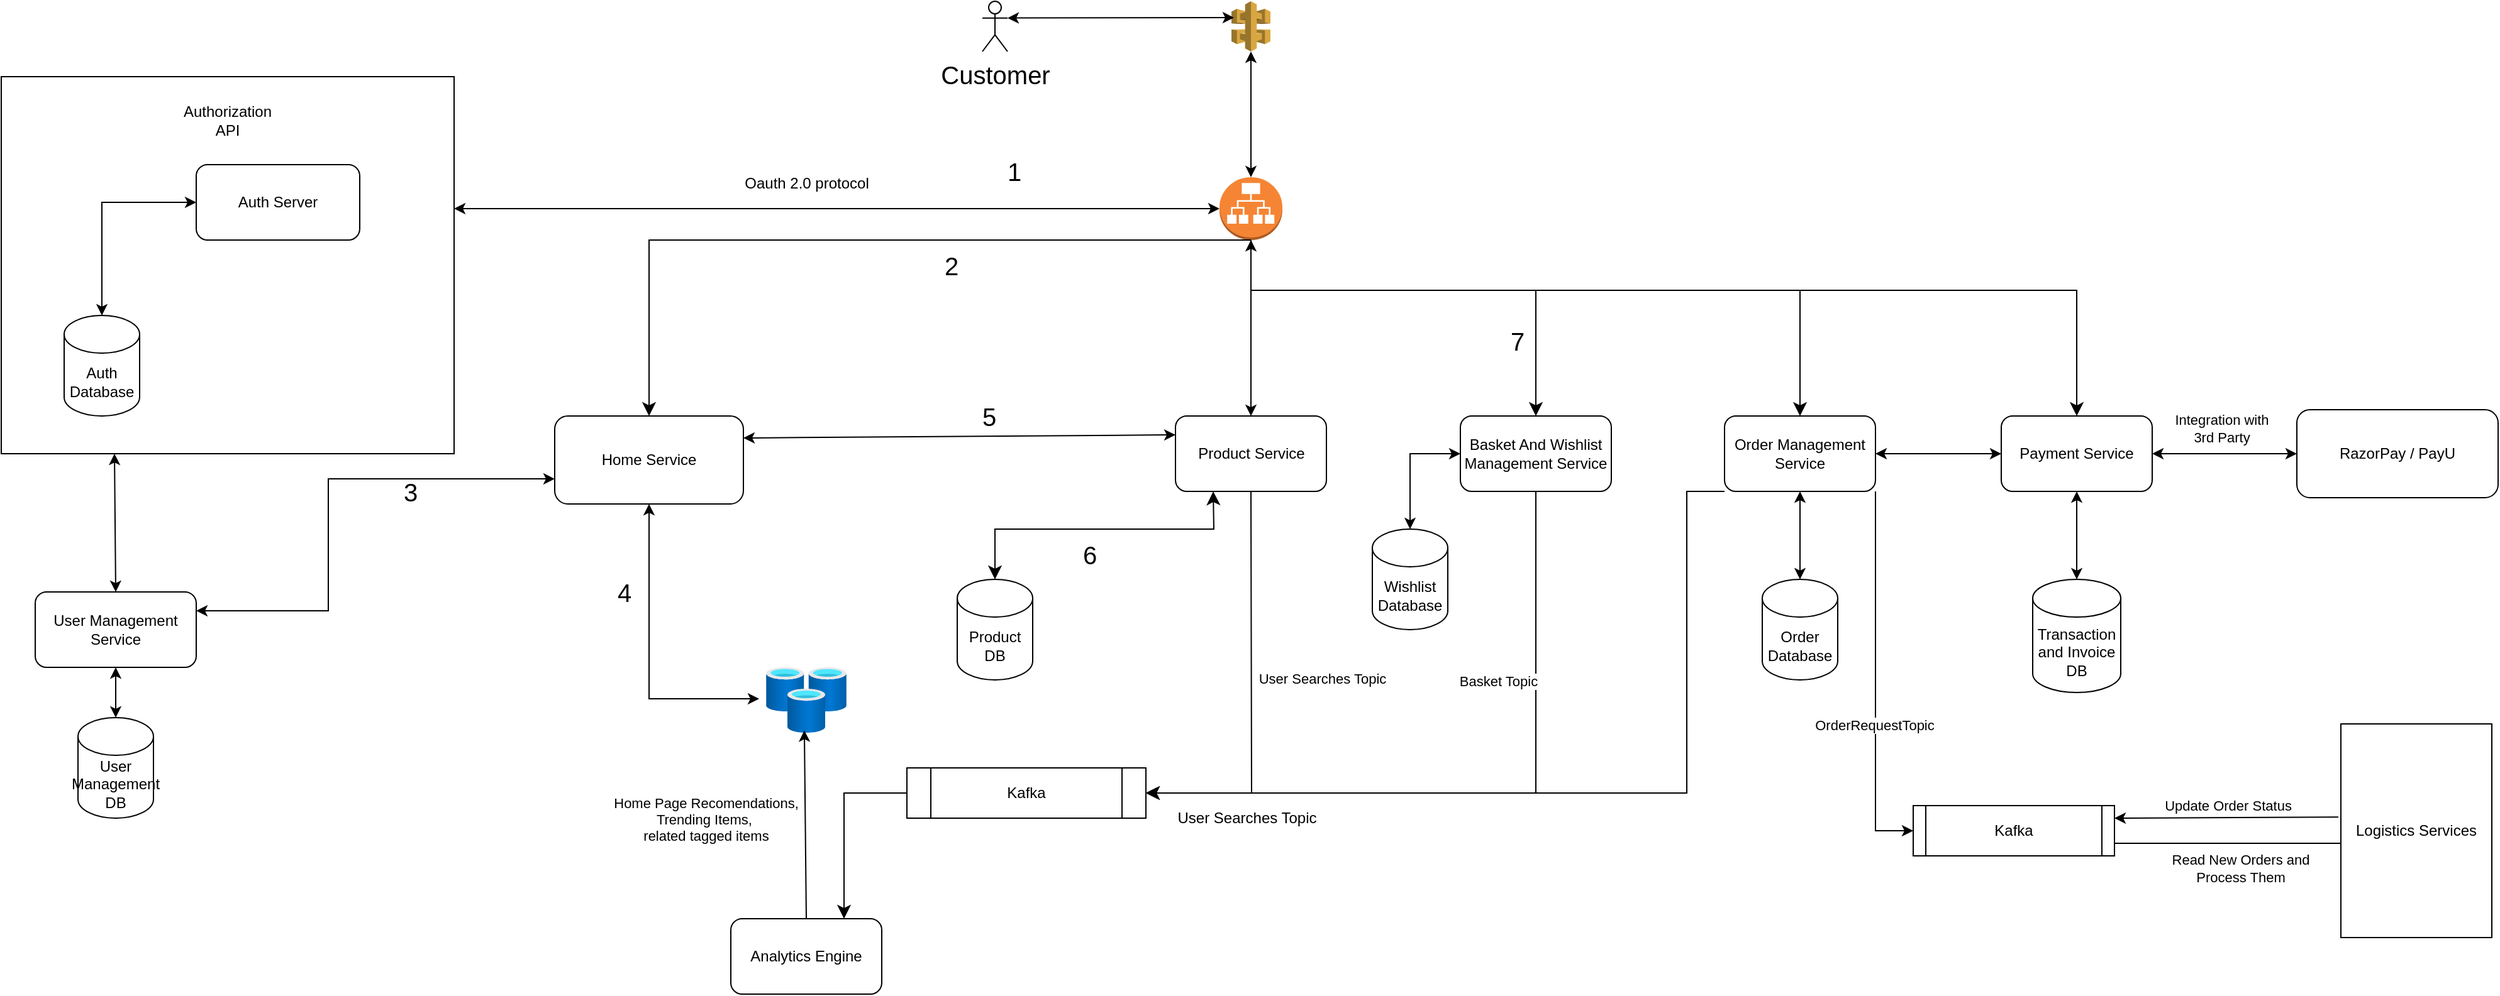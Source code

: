 <mxfile version="20.8.18" type="github">
  <diagram id="kgpKYQtTHZ0yAKxKKP6v" name="Page-1">
    <mxGraphModel dx="2970" dy="1147" grid="1" gridSize="10" guides="1" tooltips="1" connect="1" arrows="1" fold="1" page="1" pageScale="1" pageWidth="850" pageHeight="1100" math="0" shadow="0">
      <root>
        <mxCell id="0" />
        <mxCell id="1" parent="0" />
        <mxCell id="Ht2DcV2oqB-h3OpvBvaP-56" value="" style="rounded=0;whiteSpace=wrap;html=1;points=[[0,0,0,0,0],[0,0.25,0,0,0],[0,0.5,0,0,0],[0,0.75,0,0,0],[0,1,0,0,0],[0.25,0,0,0,0],[0.25,1,0,0,0],[0.5,0,0,0,0],[0.5,1,0,0,0],[0.75,0,0,0,0],[0.75,1,0,0,0],[1,0,0,0,0],[1,0.25,0,0,0],[1,0.5,0,0,0],[1,0.75,0,0,0],[1,1,0,0,0]];" vertex="1" parent="1">
          <mxGeometry x="-550" y="220" width="360" height="300" as="geometry" />
        </mxCell>
        <mxCell id="Ht2DcV2oqB-h3OpvBvaP-3" value="" style="outlineConnect=0;dashed=0;verticalLabelPosition=bottom;verticalAlign=top;align=center;html=1;shape=mxgraph.aws3.api_gateway;fillColor=#D9A741;gradientColor=none;" vertex="1" parent="1">
          <mxGeometry x="428" y="160" width="31" height="40" as="geometry" />
        </mxCell>
        <mxCell id="Ht2DcV2oqB-h3OpvBvaP-4" value="" style="outlineConnect=0;dashed=0;verticalLabelPosition=bottom;verticalAlign=top;align=center;html=1;shape=mxgraph.aws3.application_load_balancer;fillColor=#F58534;gradientColor=none;" vertex="1" parent="1">
          <mxGeometry x="418.5" y="300" width="50" height="50" as="geometry" />
        </mxCell>
        <mxCell id="Ht2DcV2oqB-h3OpvBvaP-6" value="" style="endArrow=classic;startArrow=classic;html=1;rounded=0;entryX=0.5;entryY=1;entryDx=0;entryDy=0;entryPerimeter=0;exitX=0.5;exitY=0;exitDx=0;exitDy=0;exitPerimeter=0;" edge="1" parent="1" source="Ht2DcV2oqB-h3OpvBvaP-4" target="Ht2DcV2oqB-h3OpvBvaP-3">
          <mxGeometry width="50" height="50" relative="1" as="geometry">
            <mxPoint x="400" y="330" as="sourcePoint" />
            <mxPoint x="450" y="280" as="targetPoint" />
          </mxGeometry>
        </mxCell>
        <mxCell id="Ht2DcV2oqB-h3OpvBvaP-8" value="" style="endArrow=classic;startArrow=classic;html=1;rounded=0;entryX=0;entryY=0.5;entryDx=0;entryDy=0;entryPerimeter=0;" edge="1" parent="1" target="Ht2DcV2oqB-h3OpvBvaP-4">
          <mxGeometry width="50" height="50" relative="1" as="geometry">
            <mxPoint x="-190" y="325" as="sourcePoint" />
            <mxPoint x="450" y="280" as="targetPoint" />
          </mxGeometry>
        </mxCell>
        <mxCell id="Ht2DcV2oqB-h3OpvBvaP-9" value="Oauth 2.0 protocol" style="text;html=1;align=center;verticalAlign=middle;resizable=0;points=[];autosize=1;strokeColor=none;fillColor=none;" vertex="1" parent="1">
          <mxGeometry x="30" y="290" width="120" height="30" as="geometry" />
        </mxCell>
        <mxCell id="Ht2DcV2oqB-h3OpvBvaP-11" value="1" style="text;html=1;align=center;verticalAlign=middle;resizable=0;points=[];autosize=1;strokeColor=none;fillColor=none;strokeWidth=1;fontSize=20;" vertex="1" parent="1">
          <mxGeometry x="240" y="275" width="30" height="40" as="geometry" />
        </mxCell>
        <mxCell id="Ht2DcV2oqB-h3OpvBvaP-12" value="User Management Service" style="rounded=1;whiteSpace=wrap;html=1;" vertex="1" parent="1">
          <mxGeometry x="-523" y="630" width="128" height="60" as="geometry" />
        </mxCell>
        <mxCell id="Ht2DcV2oqB-h3OpvBvaP-16" value="Product Service" style="rounded=1;whiteSpace=wrap;html=1;" vertex="1" parent="1">
          <mxGeometry x="383.5" y="490" width="120" height="60" as="geometry" />
        </mxCell>
        <mxCell id="Ht2DcV2oqB-h3OpvBvaP-17" value="Basket And Wishlist Management Service" style="rounded=1;whiteSpace=wrap;html=1;" vertex="1" parent="1">
          <mxGeometry x="610" y="490" width="120" height="60" as="geometry" />
        </mxCell>
        <mxCell id="Ht2DcV2oqB-h3OpvBvaP-18" value="Payment Service" style="rounded=1;whiteSpace=wrap;html=1;" vertex="1" parent="1">
          <mxGeometry x="1040" y="490" width="120" height="60" as="geometry" />
        </mxCell>
        <mxCell id="Ht2DcV2oqB-h3OpvBvaP-46" style="edgeStyle=orthogonalEdgeStyle;rounded=0;orthogonalLoop=1;jettySize=auto;html=1;exitX=1;exitY=1;exitDx=0;exitDy=0;entryX=0;entryY=0.5;entryDx=0;entryDy=0;" edge="1" parent="1" source="Ht2DcV2oqB-h3OpvBvaP-19" target="Ht2DcV2oqB-h3OpvBvaP-45">
          <mxGeometry relative="1" as="geometry">
            <Array as="points">
              <mxPoint x="940" y="820" />
            </Array>
          </mxGeometry>
        </mxCell>
        <mxCell id="Ht2DcV2oqB-h3OpvBvaP-78" value="OrderRequestTopic" style="edgeLabel;html=1;align=center;verticalAlign=middle;resizable=0;points=[];" vertex="1" connectable="0" parent="Ht2DcV2oqB-h3OpvBvaP-46">
          <mxGeometry x="0.237" y="-1" relative="1" as="geometry">
            <mxPoint as="offset" />
          </mxGeometry>
        </mxCell>
        <mxCell id="Ht2DcV2oqB-h3OpvBvaP-19" value="Order Management Service" style="rounded=1;whiteSpace=wrap;html=1;" vertex="1" parent="1">
          <mxGeometry x="820" y="490" width="120" height="60" as="geometry" />
        </mxCell>
        <mxCell id="Ht2DcV2oqB-h3OpvBvaP-20" value="Analytics Engine" style="rounded=1;whiteSpace=wrap;html=1;" vertex="1" parent="1">
          <mxGeometry x="30" y="890" width="120" height="60" as="geometry" />
        </mxCell>
        <mxCell id="Ht2DcV2oqB-h3OpvBvaP-22" value="Kafka" style="shape=process;whiteSpace=wrap;html=1;backgroundOutline=1;" vertex="1" parent="1">
          <mxGeometry x="170" y="770" width="190" height="40" as="geometry" />
        </mxCell>
        <mxCell id="Ht2DcV2oqB-h3OpvBvaP-27" value="" style="edgeStyle=segmentEdgeStyle;endArrow=classic;html=1;curved=0;rounded=0;endSize=8;startSize=8;sourcePerimeterSpacing=0;targetPerimeterSpacing=0;exitX=0.5;exitY=1;exitDx=0;exitDy=0;exitPerimeter=0;entryX=0.5;entryY=0;entryDx=0;entryDy=0;" edge="1" parent="1" source="Ht2DcV2oqB-h3OpvBvaP-4" target="Ht2DcV2oqB-h3OpvBvaP-19">
          <mxGeometry width="100" relative="1" as="geometry">
            <mxPoint x="510" y="340" as="sourcePoint" />
            <mxPoint x="610" y="380" as="targetPoint" />
            <Array as="points">
              <mxPoint x="444" y="390" />
              <mxPoint x="880" y="390" />
            </Array>
          </mxGeometry>
        </mxCell>
        <mxCell id="Ht2DcV2oqB-h3OpvBvaP-29" value="" style="edgeStyle=segmentEdgeStyle;endArrow=classic;html=1;curved=0;rounded=0;endSize=8;startSize=8;sourcePerimeterSpacing=0;targetPerimeterSpacing=0;exitX=0.5;exitY=1;exitDx=0;exitDy=0;exitPerimeter=0;entryX=0.5;entryY=0;entryDx=0;entryDy=0;" edge="1" parent="1" source="Ht2DcV2oqB-h3OpvBvaP-4" target="Ht2DcV2oqB-h3OpvBvaP-17">
          <mxGeometry width="100" relative="1" as="geometry">
            <mxPoint x="850" y="340" as="sourcePoint" />
            <mxPoint x="950" y="380" as="targetPoint" />
            <Array as="points">
              <mxPoint x="444" y="390" />
              <mxPoint x="670" y="390" />
            </Array>
          </mxGeometry>
        </mxCell>
        <mxCell id="Ht2DcV2oqB-h3OpvBvaP-31" value="" style="edgeStyle=segmentEdgeStyle;endArrow=classic;html=1;curved=0;rounded=0;endSize=8;startSize=8;sourcePerimeterSpacing=0;targetPerimeterSpacing=0;exitX=0.5;exitY=1;exitDx=0;exitDy=0;entryX=1;entryY=0.5;entryDx=0;entryDy=0;" edge="1" parent="1" source="Ht2DcV2oqB-h3OpvBvaP-17" target="Ht2DcV2oqB-h3OpvBvaP-22">
          <mxGeometry width="100" relative="1" as="geometry">
            <mxPoint x="800" y="580" as="sourcePoint" />
            <mxPoint x="470" y="730" as="targetPoint" />
            <Array as="points">
              <mxPoint x="670" y="790" />
            </Array>
          </mxGeometry>
        </mxCell>
        <mxCell id="Ht2DcV2oqB-h3OpvBvaP-69" value="Basket Topic" style="edgeLabel;html=1;align=center;verticalAlign=middle;resizable=0;points=[];rotation=0;" vertex="1" connectable="0" parent="Ht2DcV2oqB-h3OpvBvaP-31">
          <mxGeometry x="-0.799" y="-1" relative="1" as="geometry">
            <mxPoint x="-29" y="95" as="offset" />
          </mxGeometry>
        </mxCell>
        <mxCell id="Ht2DcV2oqB-h3OpvBvaP-35" value="User Searches Topic" style="endArrow=classic;html=1;rounded=0;exitX=0.5;exitY=1;exitDx=0;exitDy=0;entryX=1;entryY=0.5;entryDx=0;entryDy=0;" edge="1" parent="1" source="Ht2DcV2oqB-h3OpvBvaP-16" target="Ht2DcV2oqB-h3OpvBvaP-22">
          <mxGeometry x="-0.073" y="56" width="50" height="50" relative="1" as="geometry">
            <mxPoint x="320" y="550" as="sourcePoint" />
            <mxPoint x="370" y="500" as="targetPoint" />
            <Array as="points">
              <mxPoint x="444" y="790" />
            </Array>
            <mxPoint y="-1" as="offset" />
          </mxGeometry>
        </mxCell>
        <mxCell id="Ht2DcV2oqB-h3OpvBvaP-37" value="" style="edgeStyle=segmentEdgeStyle;endArrow=classic;html=1;curved=0;rounded=0;endSize=8;startSize=8;sourcePerimeterSpacing=0;targetPerimeterSpacing=0;entryX=0.75;entryY=0;entryDx=0;entryDy=0;exitX=0;exitY=0.5;exitDx=0;exitDy=0;" edge="1" parent="1" source="Ht2DcV2oqB-h3OpvBvaP-22" target="Ht2DcV2oqB-h3OpvBvaP-20">
          <mxGeometry width="100" relative="1" as="geometry">
            <mxPoint x="310" y="920" as="sourcePoint" />
            <mxPoint x="410" y="960" as="targetPoint" />
            <Array as="points">
              <mxPoint x="120" y="790" />
            </Array>
          </mxGeometry>
        </mxCell>
        <mxCell id="Ht2DcV2oqB-h3OpvBvaP-38" value="" style="aspect=fixed;html=1;points=[];align=center;image;fontSize=12;image=img/lib/azure2/databases/Cache_Redis.svg;" vertex="1" parent="1">
          <mxGeometry x="58" y="690" width="64" height="52" as="geometry" />
        </mxCell>
        <mxCell id="Ht2DcV2oqB-h3OpvBvaP-39" value="Home Page Recomendations,&lt;br&gt;Trending Items,&amp;nbsp;&lt;br&gt;related tagged items" style="endArrow=classic;html=1;rounded=0;exitX=0.5;exitY=0;exitDx=0;exitDy=0;entryX=0.476;entryY=0.965;entryDx=0;entryDy=0;entryPerimeter=0;" edge="1" parent="1" source="Ht2DcV2oqB-h3OpvBvaP-20" target="Ht2DcV2oqB-h3OpvBvaP-38">
          <mxGeometry x="0.079" y="79" width="50" height="50" relative="1" as="geometry">
            <mxPoint x="320" y="550" as="sourcePoint" />
            <mxPoint x="370" y="500" as="targetPoint" />
            <mxPoint y="1" as="offset" />
          </mxGeometry>
        </mxCell>
        <mxCell id="Ht2DcV2oqB-h3OpvBvaP-42" value="User Management DB" style="shape=cylinder3;whiteSpace=wrap;html=1;boundedLbl=1;backgroundOutline=1;size=15;" vertex="1" parent="1">
          <mxGeometry x="-489" y="730" width="60" height="80" as="geometry" />
        </mxCell>
        <mxCell id="Ht2DcV2oqB-h3OpvBvaP-43" value="Order Database" style="shape=cylinder3;whiteSpace=wrap;html=1;boundedLbl=1;backgroundOutline=1;size=15;" vertex="1" parent="1">
          <mxGeometry x="850" y="620" width="60" height="80" as="geometry" />
        </mxCell>
        <mxCell id="Ht2DcV2oqB-h3OpvBvaP-44" value="" style="endArrow=classic;startArrow=classic;html=1;rounded=0;entryX=0.5;entryY=1;entryDx=0;entryDy=0;exitX=0.5;exitY=0;exitDx=0;exitDy=0;exitPerimeter=0;" edge="1" parent="1" source="Ht2DcV2oqB-h3OpvBvaP-43" target="Ht2DcV2oqB-h3OpvBvaP-19">
          <mxGeometry width="50" height="50" relative="1" as="geometry">
            <mxPoint x="320" y="540" as="sourcePoint" />
            <mxPoint x="370" y="490" as="targetPoint" />
          </mxGeometry>
        </mxCell>
        <mxCell id="Ht2DcV2oqB-h3OpvBvaP-83" value="Read New Orders and &lt;br&gt;Process Them" style="edgeStyle=orthogonalEdgeStyle;rounded=0;orthogonalLoop=1;jettySize=auto;html=1;exitX=1;exitY=0.75;exitDx=0;exitDy=0;entryX=0.014;entryY=0.559;entryDx=0;entryDy=0;entryPerimeter=0;" edge="1" parent="1" source="Ht2DcV2oqB-h3OpvBvaP-45" target="Ht2DcV2oqB-h3OpvBvaP-75">
          <mxGeometry x="-0.084" y="-20" relative="1" as="geometry">
            <Array as="points">
              <mxPoint x="1330" y="830" />
              <mxPoint x="1330" y="830" />
            </Array>
            <mxPoint as="offset" />
          </mxGeometry>
        </mxCell>
        <mxCell id="Ht2DcV2oqB-h3OpvBvaP-45" value="Kafka" style="shape=process;whiteSpace=wrap;html=1;backgroundOutline=1;size=0.062;" vertex="1" parent="1">
          <mxGeometry x="970" y="800" width="160" height="40" as="geometry" />
        </mxCell>
        <mxCell id="Ht2DcV2oqB-h3OpvBvaP-48" value="RazorPay / PayU" style="rounded=1;whiteSpace=wrap;html=1;" vertex="1" parent="1">
          <mxGeometry x="1275" y="485" width="160" height="70" as="geometry" />
        </mxCell>
        <mxCell id="Ht2DcV2oqB-h3OpvBvaP-58" value="Auth Database" style="shape=cylinder3;whiteSpace=wrap;html=1;boundedLbl=1;backgroundOutline=1;size=15;" vertex="1" parent="1">
          <mxGeometry x="-500" y="410" width="60" height="80" as="geometry" />
        </mxCell>
        <mxCell id="Ht2DcV2oqB-h3OpvBvaP-59" value="" style="endArrow=classic;startArrow=classic;html=1;rounded=0;exitX=0.5;exitY=0;exitDx=0;exitDy=0;exitPerimeter=0;entryX=0;entryY=0.5;entryDx=0;entryDy=0;" edge="1" parent="1" source="Ht2DcV2oqB-h3OpvBvaP-58" target="Ht2DcV2oqB-h3OpvBvaP-57">
          <mxGeometry width="50" height="50" relative="1" as="geometry">
            <mxPoint x="340" y="330" as="sourcePoint" />
            <mxPoint x="390" y="280" as="targetPoint" />
            <Array as="points">
              <mxPoint x="-470" y="320" />
            </Array>
          </mxGeometry>
        </mxCell>
        <mxCell id="Ht2DcV2oqB-h3OpvBvaP-57" value="Auth Server" style="rounded=1;whiteSpace=wrap;html=1;" vertex="1" parent="1">
          <mxGeometry x="-395" y="290" width="130" height="60" as="geometry" />
        </mxCell>
        <mxCell id="Ht2DcV2oqB-h3OpvBvaP-60" value="Integration with &lt;br&gt;3rd Party" style="endArrow=classic;startArrow=classic;html=1;rounded=0;entryX=0;entryY=0.5;entryDx=0;entryDy=0;exitX=1;exitY=0.5;exitDx=0;exitDy=0;" edge="1" parent="1" source="Ht2DcV2oqB-h3OpvBvaP-18" target="Ht2DcV2oqB-h3OpvBvaP-48">
          <mxGeometry x="-0.067" y="20" width="50" height="50" relative="1" as="geometry">
            <mxPoint x="1030" y="500" as="sourcePoint" />
            <mxPoint x="1080" y="450" as="targetPoint" />
            <mxPoint x="1" as="offset" />
          </mxGeometry>
        </mxCell>
        <mxCell id="Ht2DcV2oqB-h3OpvBvaP-61" value="Transaction and Invoice DB" style="shape=cylinder3;whiteSpace=wrap;html=1;boundedLbl=1;backgroundOutline=1;size=15;" vertex="1" parent="1">
          <mxGeometry x="1065" y="620" width="70" height="90" as="geometry" />
        </mxCell>
        <mxCell id="Ht2DcV2oqB-h3OpvBvaP-62" value="" style="endArrow=classic;startArrow=classic;html=1;rounded=0;entryX=0.5;entryY=1;entryDx=0;entryDy=0;exitX=0.5;exitY=0;exitDx=0;exitDy=0;exitPerimeter=0;" edge="1" parent="1" source="Ht2DcV2oqB-h3OpvBvaP-61" target="Ht2DcV2oqB-h3OpvBvaP-18">
          <mxGeometry width="50" height="50" relative="1" as="geometry">
            <mxPoint x="1030" y="500" as="sourcePoint" />
            <mxPoint x="1080" y="450" as="targetPoint" />
          </mxGeometry>
        </mxCell>
        <mxCell id="Ht2DcV2oqB-h3OpvBvaP-63" value="" style="edgeStyle=segmentEdgeStyle;endArrow=classic;html=1;curved=0;rounded=0;endSize=8;startSize=8;sourcePerimeterSpacing=0;targetPerimeterSpacing=0;exitX=0.5;exitY=1;exitDx=0;exitDy=0;exitPerimeter=0;entryX=0.5;entryY=0;entryDx=0;entryDy=0;" edge="1" parent="1" source="Ht2DcV2oqB-h3OpvBvaP-4" target="Ht2DcV2oqB-h3OpvBvaP-18">
          <mxGeometry width="100" relative="1" as="geometry">
            <mxPoint x="960" y="260" as="sourcePoint" />
            <mxPoint x="1060" y="300" as="targetPoint" />
            <Array as="points">
              <mxPoint x="444" y="390" />
              <mxPoint x="1100" y="390" />
            </Array>
          </mxGeometry>
        </mxCell>
        <mxCell id="Ht2DcV2oqB-h3OpvBvaP-64" value="" style="endArrow=classic;startArrow=classic;html=1;rounded=0;entryX=0.5;entryY=1;entryDx=0;entryDy=0;entryPerimeter=0;exitX=0.5;exitY=0;exitDx=0;exitDy=0;" edge="1" parent="1" source="Ht2DcV2oqB-h3OpvBvaP-16" target="Ht2DcV2oqB-h3OpvBvaP-4">
          <mxGeometry width="50" height="50" relative="1" as="geometry">
            <mxPoint x="480" y="490" as="sourcePoint" />
            <mxPoint x="530" y="440" as="targetPoint" />
          </mxGeometry>
        </mxCell>
        <mxCell id="Ht2DcV2oqB-h3OpvBvaP-65" value="" style="endArrow=classic;startArrow=classic;html=1;rounded=0;entryX=0;entryY=0.5;entryDx=0;entryDy=0;exitX=1;exitY=0.5;exitDx=0;exitDy=0;" edge="1" parent="1" source="Ht2DcV2oqB-h3OpvBvaP-19" target="Ht2DcV2oqB-h3OpvBvaP-18">
          <mxGeometry width="50" height="50" relative="1" as="geometry">
            <mxPoint x="810" y="490" as="sourcePoint" />
            <mxPoint x="860" y="440" as="targetPoint" />
          </mxGeometry>
        </mxCell>
        <mxCell id="Ht2DcV2oqB-h3OpvBvaP-66" value="" style="edgeStyle=segmentEdgeStyle;endArrow=classic;html=1;curved=0;rounded=0;endSize=8;startSize=8;sourcePerimeterSpacing=0;targetPerimeterSpacing=0;exitX=0;exitY=1;exitDx=0;exitDy=0;entryX=1;entryY=0.5;entryDx=0;entryDy=0;" edge="1" parent="1" source="Ht2DcV2oqB-h3OpvBvaP-19" target="Ht2DcV2oqB-h3OpvBvaP-22">
          <mxGeometry width="100" relative="1" as="geometry">
            <mxPoint x="720" y="850" as="sourcePoint" />
            <mxPoint x="820" y="890" as="targetPoint" />
            <Array as="points">
              <mxPoint x="790" y="550" />
              <mxPoint x="790" y="790" />
            </Array>
          </mxGeometry>
        </mxCell>
        <mxCell id="Ht2DcV2oqB-h3OpvBvaP-67" value="User Searches Topic" style="text;html=1;align=center;verticalAlign=middle;resizable=0;points=[];autosize=1;strokeColor=none;fillColor=none;" vertex="1" parent="1">
          <mxGeometry x="375" y="795" width="130" height="30" as="geometry" />
        </mxCell>
        <mxCell id="Ht2DcV2oqB-h3OpvBvaP-70" value="" style="endArrow=classic;startArrow=classic;html=1;rounded=0;exitX=0.5;exitY=0;exitDx=0;exitDy=0;exitPerimeter=0;entryX=0.5;entryY=1;entryDx=0;entryDy=0;" edge="1" parent="1" source="Ht2DcV2oqB-h3OpvBvaP-42" target="Ht2DcV2oqB-h3OpvBvaP-12">
          <mxGeometry width="50" height="50" relative="1" as="geometry">
            <mxPoint x="530" y="530" as="sourcePoint" />
            <mxPoint x="580" y="480" as="targetPoint" />
          </mxGeometry>
        </mxCell>
        <mxCell id="Ht2DcV2oqB-h3OpvBvaP-72" value="" style="endArrow=classic;startArrow=classic;html=1;rounded=0;movable=1;resizable=1;rotatable=1;deletable=1;editable=1;locked=0;connectable=1;exitX=0.25;exitY=1;exitDx=0;exitDy=0;exitPerimeter=0;entryX=0.5;entryY=0;entryDx=0;entryDy=0;" edge="1" parent="1" source="Ht2DcV2oqB-h3OpvBvaP-56" target="Ht2DcV2oqB-h3OpvBvaP-12">
          <mxGeometry width="50" height="50" relative="1" as="geometry">
            <mxPoint x="-190" y="525" as="sourcePoint" />
            <mxPoint x="-460" y="640" as="targetPoint" />
          </mxGeometry>
        </mxCell>
        <mxCell id="Ht2DcV2oqB-h3OpvBvaP-75" value="Logistics Services" style="rounded=0;whiteSpace=wrap;html=1;" vertex="1" parent="1">
          <mxGeometry x="1310" y="735" width="120" height="170" as="geometry" />
        </mxCell>
        <mxCell id="Ht2DcV2oqB-h3OpvBvaP-84" value="Update Order Status" style="endArrow=classic;html=1;rounded=0;entryX=1;entryY=0.25;entryDx=0;entryDy=0;exitX=-0.017;exitY=0.436;exitDx=0;exitDy=0;exitPerimeter=0;" edge="1" parent="1" source="Ht2DcV2oqB-h3OpvBvaP-75" target="Ht2DcV2oqB-h3OpvBvaP-45">
          <mxGeometry x="-0.009" y="-10" width="50" height="50" relative="1" as="geometry">
            <mxPoint x="1130" y="720" as="sourcePoint" />
            <mxPoint x="1180" y="670" as="targetPoint" />
            <mxPoint as="offset" />
          </mxGeometry>
        </mxCell>
        <mxCell id="Ht2DcV2oqB-h3OpvBvaP-87" value="Authorization API" style="text;html=1;strokeColor=none;fillColor=none;align=center;verticalAlign=middle;whiteSpace=wrap;rounded=0;" vertex="1" parent="1">
          <mxGeometry x="-400" y="240" width="60" height="30" as="geometry" />
        </mxCell>
        <mxCell id="Ht2DcV2oqB-h3OpvBvaP-88" value="Product DB" style="shape=cylinder3;whiteSpace=wrap;html=1;boundedLbl=1;backgroundOutline=1;size=15;" vertex="1" parent="1">
          <mxGeometry x="210" y="620" width="60" height="80" as="geometry" />
        </mxCell>
        <mxCell id="Ht2DcV2oqB-h3OpvBvaP-92" value="" style="edgeStyle=none;orthogonalLoop=1;jettySize=auto;html=1;endArrow=classic;startArrow=classic;endSize=8;startSize=8;rounded=0;entryX=0.25;entryY=1;entryDx=0;entryDy=0;exitX=0.5;exitY=0;exitDx=0;exitDy=0;exitPerimeter=0;" edge="1" parent="1" source="Ht2DcV2oqB-h3OpvBvaP-88" target="Ht2DcV2oqB-h3OpvBvaP-16">
          <mxGeometry width="100" relative="1" as="geometry">
            <mxPoint x="510" y="970" as="sourcePoint" />
            <mxPoint x="610" y="970" as="targetPoint" />
            <Array as="points">
              <mxPoint x="240" y="580" />
              <mxPoint x="320" y="580" />
              <mxPoint x="414" y="580" />
            </Array>
          </mxGeometry>
        </mxCell>
        <mxCell id="Ht2DcV2oqB-h3OpvBvaP-93" value="Wishlist&lt;br&gt;Database" style="shape=cylinder3;whiteSpace=wrap;html=1;boundedLbl=1;backgroundOutline=1;size=15;" vertex="1" parent="1">
          <mxGeometry x="540" y="580" width="60" height="80" as="geometry" />
        </mxCell>
        <mxCell id="Ht2DcV2oqB-h3OpvBvaP-94" style="edgeStyle=orthogonalEdgeStyle;rounded=0;orthogonalLoop=1;jettySize=auto;html=1;exitX=0.5;exitY=1;exitDx=0;exitDy=0;exitPerimeter=0;" edge="1" parent="1" source="Ht2DcV2oqB-h3OpvBvaP-56" target="Ht2DcV2oqB-h3OpvBvaP-56">
          <mxGeometry relative="1" as="geometry" />
        </mxCell>
        <mxCell id="Ht2DcV2oqB-h3OpvBvaP-97" value="Home Service" style="rounded=1;whiteSpace=wrap;html=1;" vertex="1" parent="1">
          <mxGeometry x="-110" y="490" width="150" height="70" as="geometry" />
        </mxCell>
        <mxCell id="Ht2DcV2oqB-h3OpvBvaP-99" value="" style="edgeStyle=segmentEdgeStyle;endArrow=classic;html=1;curved=0;rounded=0;endSize=8;startSize=8;sourcePerimeterSpacing=0;targetPerimeterSpacing=0;exitX=0.5;exitY=1;exitDx=0;exitDy=0;exitPerimeter=0;entryX=0.5;entryY=0;entryDx=0;entryDy=0;" edge="1" parent="1" source="Ht2DcV2oqB-h3OpvBvaP-4" target="Ht2DcV2oqB-h3OpvBvaP-97">
          <mxGeometry width="100" relative="1" as="geometry">
            <mxPoint x="-430" y="900" as="sourcePoint" />
            <mxPoint x="-330" y="940" as="targetPoint" />
            <Array as="points">
              <mxPoint x="-35" y="350" />
            </Array>
          </mxGeometry>
        </mxCell>
        <mxCell id="Ht2DcV2oqB-h3OpvBvaP-100" value="" style="endArrow=classic;startArrow=classic;html=1;rounded=0;exitX=1;exitY=0.25;exitDx=0;exitDy=0;" edge="1" parent="1" source="Ht2DcV2oqB-h3OpvBvaP-12">
          <mxGeometry width="50" height="50" relative="1" as="geometry">
            <mxPoint x="420" y="590" as="sourcePoint" />
            <mxPoint x="-110" y="540" as="targetPoint" />
            <Array as="points">
              <mxPoint x="-290" y="645" />
              <mxPoint x="-290" y="540" />
            </Array>
          </mxGeometry>
        </mxCell>
        <mxCell id="Ht2DcV2oqB-h3OpvBvaP-101" value="" style="endArrow=classic;startArrow=classic;html=1;rounded=0;exitX=1;exitY=0.25;exitDx=0;exitDy=0;entryX=0;entryY=0.25;entryDx=0;entryDy=0;" edge="1" parent="1" source="Ht2DcV2oqB-h3OpvBvaP-97" target="Ht2DcV2oqB-h3OpvBvaP-16">
          <mxGeometry width="50" height="50" relative="1" as="geometry">
            <mxPoint x="420" y="590" as="sourcePoint" />
            <mxPoint x="470" y="540" as="targetPoint" />
          </mxGeometry>
        </mxCell>
        <mxCell id="Ht2DcV2oqB-h3OpvBvaP-102" value="" style="endArrow=classic;startArrow=classic;html=1;rounded=0;exitX=-0.086;exitY=0.481;exitDx=0;exitDy=0;exitPerimeter=0;entryX=0.5;entryY=1;entryDx=0;entryDy=0;" edge="1" parent="1" source="Ht2DcV2oqB-h3OpvBvaP-38" target="Ht2DcV2oqB-h3OpvBvaP-97">
          <mxGeometry width="50" height="50" relative="1" as="geometry">
            <mxPoint x="420" y="590" as="sourcePoint" />
            <mxPoint x="470" y="540" as="targetPoint" />
            <Array as="points">
              <mxPoint x="-35" y="715" />
            </Array>
          </mxGeometry>
        </mxCell>
        <mxCell id="Ht2DcV2oqB-h3OpvBvaP-103" value="2" style="text;html=1;align=center;verticalAlign=middle;resizable=0;points=[];autosize=1;strokeColor=none;fillColor=none;strokeWidth=1;fontSize=20;" vertex="1" parent="1">
          <mxGeometry x="190" y="350" width="30" height="40" as="geometry" />
        </mxCell>
        <mxCell id="Ht2DcV2oqB-h3OpvBvaP-104" value="3" style="text;html=1;align=center;verticalAlign=middle;resizable=0;points=[];autosize=1;strokeColor=none;fillColor=none;strokeWidth=1;fontSize=20;" vertex="1" parent="1">
          <mxGeometry x="-240" y="530" width="30" height="40" as="geometry" />
        </mxCell>
        <mxCell id="Ht2DcV2oqB-h3OpvBvaP-105" value="4" style="text;html=1;align=center;verticalAlign=middle;resizable=0;points=[];autosize=1;strokeColor=none;fillColor=none;strokeWidth=1;fontSize=20;" vertex="1" parent="1">
          <mxGeometry x="-70" y="610" width="30" height="40" as="geometry" />
        </mxCell>
        <mxCell id="Ht2DcV2oqB-h3OpvBvaP-106" value="5" style="text;html=1;align=center;verticalAlign=middle;resizable=0;points=[];autosize=1;strokeColor=none;fillColor=none;strokeWidth=1;fontSize=20;" vertex="1" parent="1">
          <mxGeometry x="220" y="470" width="30" height="40" as="geometry" />
        </mxCell>
        <mxCell id="Ht2DcV2oqB-h3OpvBvaP-107" value="6" style="text;html=1;align=center;verticalAlign=middle;resizable=0;points=[];autosize=1;strokeColor=none;fillColor=none;strokeWidth=1;fontSize=20;" vertex="1" parent="1">
          <mxGeometry x="300" y="580" width="30" height="40" as="geometry" />
        </mxCell>
        <mxCell id="Ht2DcV2oqB-h3OpvBvaP-108" value="" style="endArrow=classic;startArrow=classic;html=1;rounded=0;fontSize=20;exitX=0.5;exitY=0;exitDx=0;exitDy=0;exitPerimeter=0;entryX=0;entryY=0.5;entryDx=0;entryDy=0;" edge="1" parent="1" source="Ht2DcV2oqB-h3OpvBvaP-93" target="Ht2DcV2oqB-h3OpvBvaP-17">
          <mxGeometry width="50" height="50" relative="1" as="geometry">
            <mxPoint x="490" y="470" as="sourcePoint" />
            <mxPoint x="540" y="420" as="targetPoint" />
            <Array as="points">
              <mxPoint x="570" y="520" />
            </Array>
          </mxGeometry>
        </mxCell>
        <mxCell id="Ht2DcV2oqB-h3OpvBvaP-109" value="7" style="text;html=1;align=center;verticalAlign=middle;resizable=0;points=[];autosize=1;strokeColor=none;fillColor=none;strokeWidth=1;fontSize=20;" vertex="1" parent="1">
          <mxGeometry x="640" y="410" width="30" height="40" as="geometry" />
        </mxCell>
        <mxCell id="Ht2DcV2oqB-h3OpvBvaP-110" value="Customer" style="shape=umlActor;verticalLabelPosition=bottom;verticalAlign=top;html=1;outlineConnect=0;strokeWidth=1;fontSize=20;" vertex="1" parent="1">
          <mxGeometry x="230" y="160" width="20" height="40" as="geometry" />
        </mxCell>
        <mxCell id="Ht2DcV2oqB-h3OpvBvaP-116" value="" style="endArrow=classic;startArrow=classic;html=1;rounded=0;fontSize=20;exitX=1;exitY=0.333;exitDx=0;exitDy=0;exitPerimeter=0;" edge="1" parent="1" source="Ht2DcV2oqB-h3OpvBvaP-110">
          <mxGeometry width="50" height="50" relative="1" as="geometry">
            <mxPoint x="260" y="170" as="sourcePoint" />
            <mxPoint x="430" y="173" as="targetPoint" />
          </mxGeometry>
        </mxCell>
      </root>
    </mxGraphModel>
  </diagram>
</mxfile>
